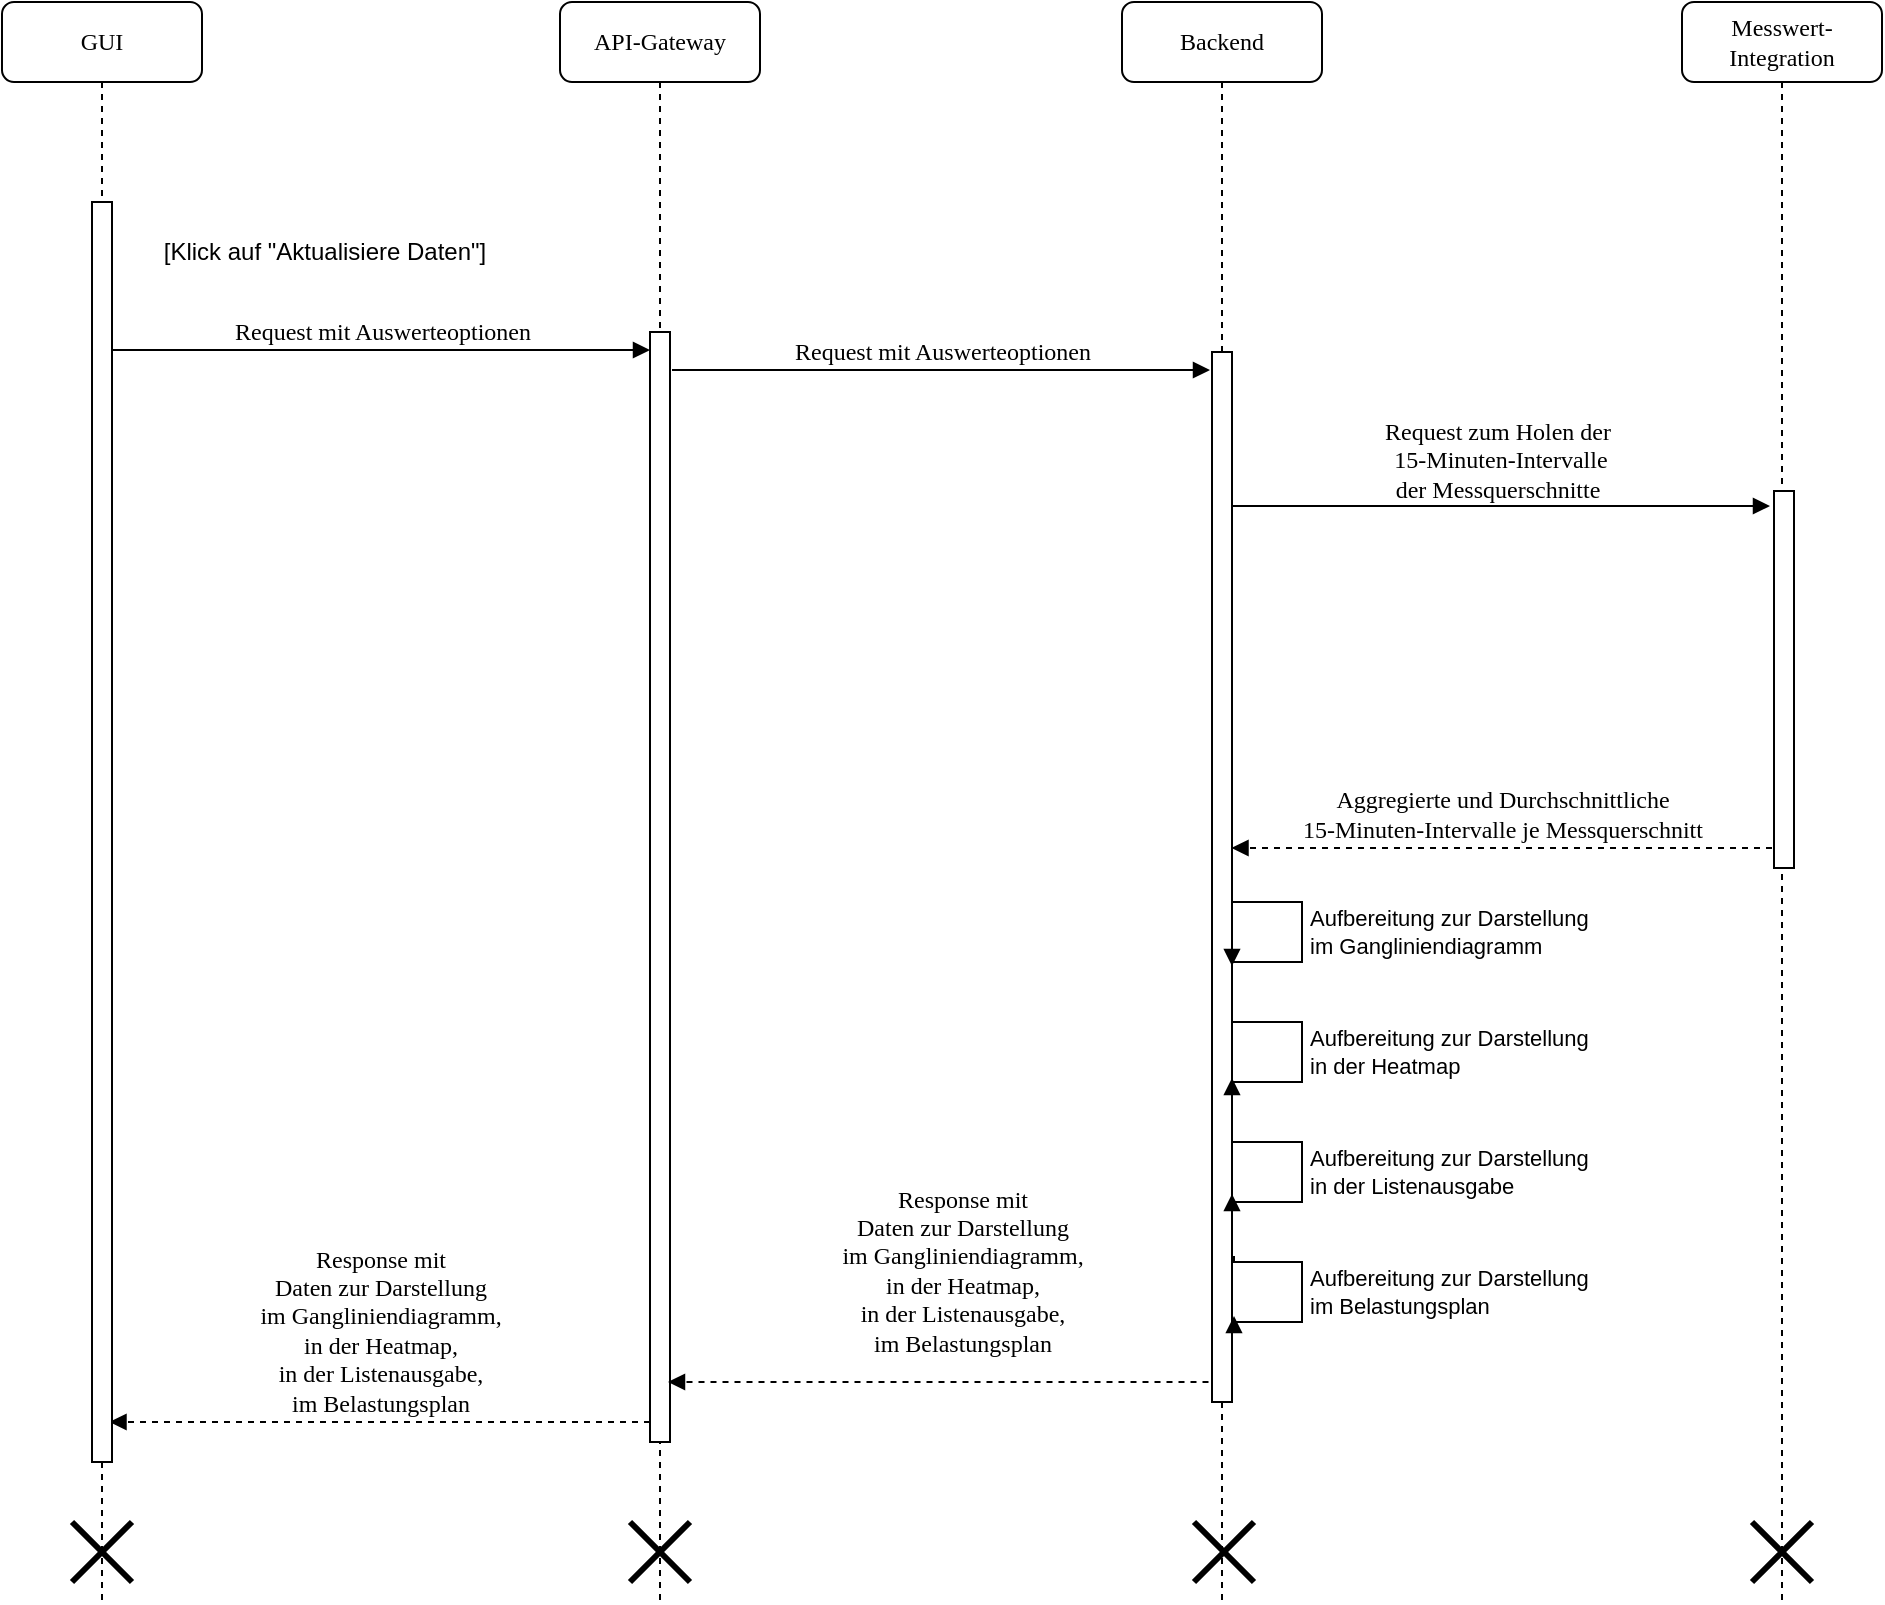 <mxfile version="27.0.5">
  <diagram name="Seite-1" id="bGcENvx-rqWKhTurmv1m">
    <mxGraphModel dx="1426" dy="889" grid="1" gridSize="10" guides="1" tooltips="1" connect="1" arrows="1" fold="1" page="1" pageScale="1" pageWidth="827" pageHeight="1169" math="0" shadow="0">
      <root>
        <mxCell id="0" />
        <mxCell id="1" parent="0" />
        <mxCell id="ue7t5pKXN6XHKBtUqyQd-2" value="API-Gateway" style="shape=umlLifeline;perimeter=lifelinePerimeter;whiteSpace=wrap;html=1;container=1;collapsible=0;recursiveResize=0;outlineConnect=0;rounded=1;shadow=0;comic=0;labelBackgroundColor=none;strokeWidth=1;fontFamily=Verdana;fontSize=12;align=center;" parent="1" vertex="1">
          <mxGeometry x="389" y="80" width="100" height="800" as="geometry" />
        </mxCell>
        <mxCell id="ue7t5pKXN6XHKBtUqyQd-3" value="" style="html=1;points=[];perimeter=orthogonalPerimeter;rounded=0;shadow=0;comic=0;labelBackgroundColor=none;strokeWidth=1;fontFamily=Verdana;fontSize=12;align=center;" parent="ue7t5pKXN6XHKBtUqyQd-2" vertex="1">
          <mxGeometry x="45" y="165" width="10" height="555" as="geometry" />
        </mxCell>
        <mxCell id="ue7t5pKXN6XHKBtUqyQd-146" value="Response mit&lt;div&gt;Daten zur Darstellung&lt;/div&gt;&lt;div&gt;im Gangliniendiagramm,&lt;/div&gt;&lt;div&gt;in der Heatmap,&lt;/div&gt;&lt;div&gt;in der Listenausgabe,&lt;/div&gt;&lt;div&gt;im Belastungsplan&lt;/div&gt;" style="html=1;verticalAlign=bottom;endArrow=block;labelBackgroundColor=none;fontFamily=Verdana;fontSize=12;edgeStyle=elbowEdgeStyle;elbow=vertical;exitX=0.925;exitY=0.55;exitDx=0;exitDy=0;exitPerimeter=0;dashed=1;" parent="ue7t5pKXN6XHKBtUqyQd-2" edge="1">
          <mxGeometry x="-0.001" relative="1" as="geometry">
            <mxPoint x="45" y="710" as="sourcePoint" />
            <mxPoint as="offset" />
            <mxPoint x="-225.25" y="710" as="targetPoint" />
          </mxGeometry>
        </mxCell>
        <mxCell id="ue7t5pKXN6XHKBtUqyQd-148" value="" style="shape=umlDestroy;whiteSpace=wrap;html=1;strokeWidth=3;targetShapes=umlLifeline;" parent="ue7t5pKXN6XHKBtUqyQd-2" vertex="1">
          <mxGeometry x="35" y="760" width="30" height="30" as="geometry" />
        </mxCell>
        <mxCell id="ue7t5pKXN6XHKBtUqyQd-4" value="Backend" style="shape=umlLifeline;perimeter=lifelinePerimeter;whiteSpace=wrap;html=1;container=1;collapsible=0;recursiveResize=0;outlineConnect=0;rounded=1;shadow=0;comic=0;labelBackgroundColor=none;strokeWidth=1;fontFamily=Verdana;fontSize=12;align=center;" parent="1" vertex="1">
          <mxGeometry x="670" y="80" width="100" height="800" as="geometry" />
        </mxCell>
        <mxCell id="ue7t5pKXN6XHKBtUqyQd-5" value="" style="html=1;points=[];perimeter=orthogonalPerimeter;rounded=0;shadow=0;comic=0;labelBackgroundColor=none;strokeWidth=1;fontFamily=Verdana;fontSize=12;align=center;" parent="ue7t5pKXN6XHKBtUqyQd-4" vertex="1">
          <mxGeometry x="45" y="175" width="10" height="525" as="geometry" />
        </mxCell>
        <mxCell id="ue7t5pKXN6XHKBtUqyQd-141" value="Aufbereitung zur Darstellung&lt;div&gt;im Gangliniendiagramm&lt;/div&gt;" style="html=1;align=left;spacingLeft=2;endArrow=block;rounded=0;edgeStyle=orthogonalEdgeStyle;curved=0;rounded=0;" parent="ue7t5pKXN6XHKBtUqyQd-4" edge="1">
          <mxGeometry relative="1" as="geometry">
            <mxPoint x="55" y="452" as="sourcePoint" />
            <Array as="points">
              <mxPoint x="90" y="450" />
              <mxPoint x="90" y="480" />
            </Array>
            <mxPoint x="55" y="482" as="targetPoint" />
          </mxGeometry>
        </mxCell>
        <mxCell id="ue7t5pKXN6XHKBtUqyQd-142" value="Aufbereitung zur Darstellung&lt;div&gt;in der Heatmap&lt;/div&gt;" style="html=1;align=left;spacingLeft=2;endArrow=block;rounded=0;edgeStyle=orthogonalEdgeStyle;curved=0;rounded=0;" parent="ue7t5pKXN6XHKBtUqyQd-4" edge="1">
          <mxGeometry relative="1" as="geometry">
            <mxPoint x="55" y="508" as="sourcePoint" />
            <Array as="points">
              <mxPoint x="90" y="510" />
              <mxPoint x="90" y="540" />
            </Array>
            <mxPoint x="55" y="538" as="targetPoint" />
            <mxPoint as="offset" />
          </mxGeometry>
        </mxCell>
        <mxCell id="ue7t5pKXN6XHKBtUqyQd-149" value="" style="shape=umlDestroy;whiteSpace=wrap;html=1;strokeWidth=3;targetShapes=umlLifeline;" parent="ue7t5pKXN6XHKBtUqyQd-4" vertex="1">
          <mxGeometry x="36" y="760" width="30" height="30" as="geometry" />
        </mxCell>
        <mxCell id="4kGloQfpvUzO32EQYiot-1" value="Aufbereitung zur Darstellung&lt;div&gt;in der Listenausgabe&lt;/div&gt;" style="html=1;align=left;spacingLeft=2;endArrow=block;rounded=0;edgeStyle=orthogonalEdgeStyle;curved=0;rounded=0;" parent="ue7t5pKXN6XHKBtUqyQd-4" edge="1">
          <mxGeometry relative="1" as="geometry">
            <mxPoint x="55" y="566" as="sourcePoint" />
            <Array as="points">
              <mxPoint x="90" y="570" />
              <mxPoint x="90" y="600" />
            </Array>
            <mxPoint x="55" y="596" as="targetPoint" />
            <mxPoint as="offset" />
          </mxGeometry>
        </mxCell>
        <mxCell id="ue7t5pKXN6XHKBtUqyQd-7" value="Messwert-Integration" style="shape=umlLifeline;perimeter=lifelinePerimeter;whiteSpace=wrap;html=1;container=1;collapsible=0;recursiveResize=0;outlineConnect=0;rounded=1;shadow=0;comic=0;labelBackgroundColor=none;strokeWidth=1;fontFamily=Verdana;fontSize=12;align=center;" parent="1" vertex="1">
          <mxGeometry x="950" y="80" width="100" height="800" as="geometry" />
        </mxCell>
        <mxCell id="ue7t5pKXN6XHKBtUqyQd-150" value="" style="shape=umlDestroy;whiteSpace=wrap;html=1;strokeWidth=3;targetShapes=umlLifeline;" parent="ue7t5pKXN6XHKBtUqyQd-7" vertex="1">
          <mxGeometry x="35" y="760" width="30" height="30" as="geometry" />
        </mxCell>
        <mxCell id="ue7t5pKXN6XHKBtUqyQd-8" value="GUI" style="shape=umlLifeline;perimeter=lifelinePerimeter;whiteSpace=wrap;html=1;container=1;collapsible=0;recursiveResize=0;outlineConnect=0;rounded=1;shadow=0;comic=0;labelBackgroundColor=none;strokeWidth=1;fontFamily=Verdana;fontSize=12;align=center;" parent="1" vertex="1">
          <mxGeometry x="110" y="80" width="100" height="800" as="geometry" />
        </mxCell>
        <mxCell id="ue7t5pKXN6XHKBtUqyQd-10" value="" style="html=1;points=[];perimeter=orthogonalPerimeter;rounded=0;shadow=0;comic=0;labelBackgroundColor=none;strokeWidth=1;fontFamily=Verdana;fontSize=12;align=center;" parent="ue7t5pKXN6XHKBtUqyQd-8" vertex="1">
          <mxGeometry x="45" y="100" width="10" height="630" as="geometry" />
        </mxCell>
        <mxCell id="ue7t5pKXN6XHKBtUqyQd-147" value="" style="shape=umlDestroy;whiteSpace=wrap;html=1;strokeWidth=3;targetShapes=umlLifeline;" parent="ue7t5pKXN6XHKBtUqyQd-8" vertex="1">
          <mxGeometry x="35" y="760" width="30" height="30" as="geometry" />
        </mxCell>
        <mxCell id="ue7t5pKXN6XHKBtUqyQd-54" value="Request mit Auswerteoptionen" style="html=1;verticalAlign=bottom;endArrow=block;entryX=0;entryY=0;labelBackgroundColor=none;fontFamily=Verdana;fontSize=12;edgeStyle=elbowEdgeStyle;elbow=vertical;" parent="1" edge="1">
          <mxGeometry relative="1" as="geometry">
            <mxPoint x="165" y="254" as="sourcePoint" />
            <mxPoint as="offset" />
            <mxPoint x="434" y="254" as="targetPoint" />
          </mxGeometry>
        </mxCell>
        <mxCell id="ue7t5pKXN6XHKBtUqyQd-56" value="Request mit Auswerteoptionen" style="html=1;verticalAlign=bottom;endArrow=block;entryX=0;entryY=0;labelBackgroundColor=none;fontFamily=Verdana;fontSize=12;edgeStyle=elbowEdgeStyle;elbow=vertical;" parent="1" edge="1">
          <mxGeometry x="0.004" relative="1" as="geometry">
            <mxPoint x="445" y="264" as="sourcePoint" />
            <mxPoint as="offset" />
            <mxPoint x="714" y="264" as="targetPoint" />
          </mxGeometry>
        </mxCell>
        <mxCell id="ue7t5pKXN6XHKBtUqyQd-61" value="[Klick auf &quot;Aktualisiere Daten&quot;]" style="text;html=1;strokeColor=none;fillColor=none;align=center;verticalAlign=middle;whiteSpace=wrap;rounded=0;" parent="1" vertex="1">
          <mxGeometry x="176" y="190" width="191" height="30" as="geometry" />
        </mxCell>
        <mxCell id="ue7t5pKXN6XHKBtUqyQd-133" value="Request zum Holen der&amp;nbsp;&lt;div&gt;15-Minuten-Intervalle&lt;div&gt;der Messquerschnitte&amp;nbsp;&lt;/div&gt;&lt;/div&gt;" style="html=1;verticalAlign=bottom;endArrow=block;entryX=0;entryY=0;labelBackgroundColor=none;fontFamily=Verdana;fontSize=12;edgeStyle=elbowEdgeStyle;elbow=vertical;" parent="1" edge="1">
          <mxGeometry x="-0.004" y="-1" relative="1" as="geometry">
            <mxPoint x="725" y="331.97" as="sourcePoint" />
            <mxPoint as="offset" />
            <mxPoint x="994" y="331.97" as="targetPoint" />
          </mxGeometry>
        </mxCell>
        <mxCell id="ue7t5pKXN6XHKBtUqyQd-137" value="" style="html=1;points=[];perimeter=orthogonalPerimeter;rounded=0;shadow=0;comic=0;labelBackgroundColor=none;strokeWidth=1;fontFamily=Verdana;fontSize=12;align=center;" parent="1" vertex="1">
          <mxGeometry x="996" y="324.5" width="10" height="188.5" as="geometry" />
        </mxCell>
        <mxCell id="ue7t5pKXN6XHKBtUqyQd-144" value="Aggregierte und Durchschnittliche&lt;br&gt;&lt;div&gt;&lt;span style=&quot;background-color: transparent; color: light-dark(rgb(0, 0, 0), rgb(255, 255, 255));&quot;&gt;15-Minuten-Intervalle&amp;nbsp;&lt;/span&gt;je Messquerschnitt&lt;/div&gt;" style="html=1;verticalAlign=bottom;endArrow=block;labelBackgroundColor=none;fontFamily=Verdana;fontSize=12;edgeStyle=elbowEdgeStyle;elbow=vertical;exitX=0.925;exitY=0.55;exitDx=0;exitDy=0;exitPerimeter=0;dashed=1;" parent="1" edge="1">
          <mxGeometry x="-0.001" relative="1" as="geometry">
            <mxPoint x="995" y="503" as="sourcePoint" />
            <mxPoint as="offset" />
            <mxPoint x="724.75" y="503" as="targetPoint" />
          </mxGeometry>
        </mxCell>
        <mxCell id="ue7t5pKXN6XHKBtUqyQd-145" value="Response mit&lt;div&gt;Daten zur Darstellung&lt;/div&gt;&lt;div&gt;im Gangliniendiagramm,&lt;/div&gt;&lt;div&gt;in der Heatmap,&lt;/div&gt;&lt;div&gt;in der Listenausgabe,&lt;/div&gt;&lt;div&gt;im Belastungsplan&lt;/div&gt;" style="html=1;verticalAlign=bottom;endArrow=block;labelBackgroundColor=none;fontFamily=Verdana;fontSize=12;edgeStyle=elbowEdgeStyle;elbow=vertical;exitX=0.925;exitY=0.55;exitDx=0;exitDy=0;exitPerimeter=0;dashed=1;" parent="1" edge="1">
          <mxGeometry x="-0.088" y="-10" relative="1" as="geometry">
            <mxPoint x="713.25" y="770" as="sourcePoint" />
            <mxPoint as="offset" />
            <mxPoint x="443" y="770" as="targetPoint" />
          </mxGeometry>
        </mxCell>
        <mxCell id="4kGloQfpvUzO32EQYiot-2" value="Aufbereitung zur Darstellung&lt;div&gt;im Belastungsplan&lt;/div&gt;" style="html=1;align=left;spacingLeft=2;endArrow=block;rounded=0;edgeStyle=orthogonalEdgeStyle;curved=0;rounded=0;" parent="1" edge="1">
          <mxGeometry relative="1" as="geometry">
            <mxPoint x="726" y="707" as="sourcePoint" />
            <Array as="points">
              <mxPoint x="760" y="710" />
              <mxPoint x="760" y="740" />
            </Array>
            <mxPoint x="726" y="737" as="targetPoint" />
            <mxPoint as="offset" />
          </mxGeometry>
        </mxCell>
      </root>
    </mxGraphModel>
  </diagram>
</mxfile>
